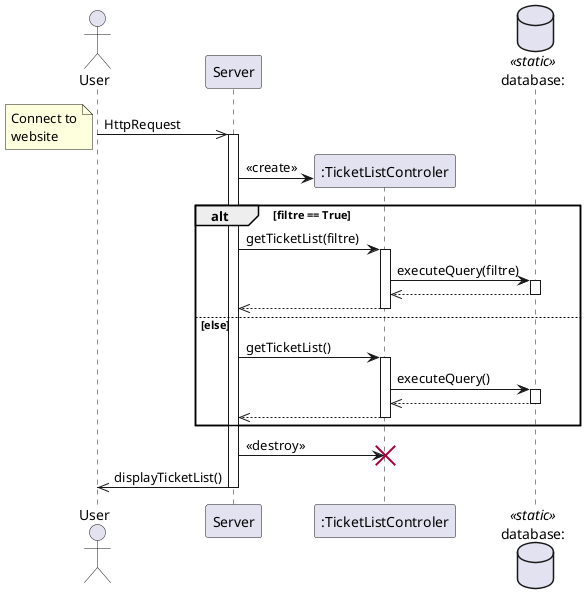 @startuml consulter l'ensemble des tickets
actor client as "User" order 1 
participant server as "Server"   order 2
database bdd as "database:" <<static>> order 4

client ->> server : HttpRequest
note left : Connect to\nwebsite
activate server
create ticketListCtrl as ":TicketListControler" order 3
server -> ticketListCtrl : <<create>>

alt filtre == True
    server -> ticketListCtrl : getTicketList(filtre)
    activate ticketListCtrl

    ticketListCtrl -> bdd : executeQuery(filtre)
    activate bdd
    bdd -->> ticketListCtrl
    deactivate bdd

    ticketListCtrl -->> server
    deactivate ticketListCtrl
else else
    server -> ticketListCtrl : getTicketList()
    activate ticketListCtrl

    ticketListCtrl -> bdd : executeQuery()
    activate bdd
    bdd -->> ticketListCtrl
    deactivate bdd

    ticketListCtrl -->> server
    deactivate ticketListCtrl
end
server -> ticketListCtrl : <<destroy>>
destroy ticketListCtrl

server ->> client : displayTicketList()
deactivate server

@enduml